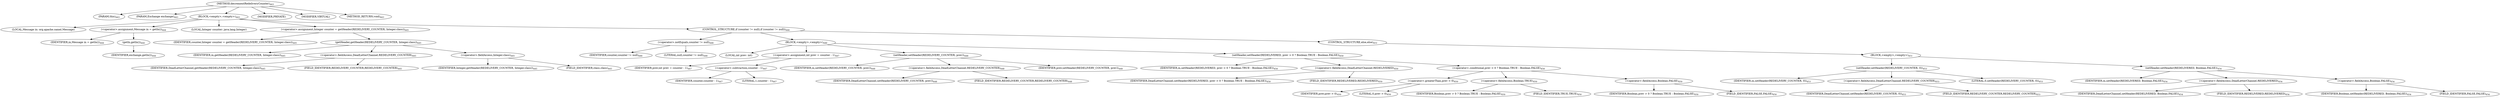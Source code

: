 digraph "decrementRedeliveryCounter" {  
"1090" [label = <(METHOD,decrementRedeliveryCounter)<SUB>443</SUB>> ]
"1091" [label = <(PARAM,this)<SUB>443</SUB>> ]
"1092" [label = <(PARAM,Exchange exchange)<SUB>443</SUB>> ]
"1093" [label = <(BLOCK,&lt;empty&gt;,&lt;empty&gt;)<SUB>443</SUB>> ]
"1094" [label = <(LOCAL,Message in: org.apache.camel.Message)> ]
"1095" [label = <(&lt;operator&gt;.assignment,Message in = getIn())<SUB>444</SUB>> ]
"1096" [label = <(IDENTIFIER,in,Message in = getIn())<SUB>444</SUB>> ]
"1097" [label = <(getIn,getIn())<SUB>444</SUB>> ]
"1098" [label = <(IDENTIFIER,exchange,getIn())<SUB>444</SUB>> ]
"1099" [label = <(LOCAL,Integer counter: java.lang.Integer)> ]
"1100" [label = <(&lt;operator&gt;.assignment,Integer counter = getHeader(REDELIVERY_COUNTER, Integer.class))<SUB>445</SUB>> ]
"1101" [label = <(IDENTIFIER,counter,Integer counter = getHeader(REDELIVERY_COUNTER, Integer.class))<SUB>445</SUB>> ]
"1102" [label = <(getHeader,getHeader(REDELIVERY_COUNTER, Integer.class))<SUB>445</SUB>> ]
"1103" [label = <(IDENTIFIER,in,getHeader(REDELIVERY_COUNTER, Integer.class))<SUB>445</SUB>> ]
"1104" [label = <(&lt;operator&gt;.fieldAccess,DeadLetterChannel.REDELIVERY_COUNTER)<SUB>445</SUB>> ]
"1105" [label = <(IDENTIFIER,DeadLetterChannel,getHeader(REDELIVERY_COUNTER, Integer.class))<SUB>445</SUB>> ]
"1106" [label = <(FIELD_IDENTIFIER,REDELIVERY_COUNTER,REDELIVERY_COUNTER)<SUB>445</SUB>> ]
"1107" [label = <(&lt;operator&gt;.fieldAccess,Integer.class)<SUB>445</SUB>> ]
"1108" [label = <(IDENTIFIER,Integer,getHeader(REDELIVERY_COUNTER, Integer.class))<SUB>445</SUB>> ]
"1109" [label = <(FIELD_IDENTIFIER,class,class)<SUB>445</SUB>> ]
"1110" [label = <(CONTROL_STRUCTURE,if (counter != null),if (counter != null))<SUB>446</SUB>> ]
"1111" [label = <(&lt;operator&gt;.notEquals,counter != null)<SUB>446</SUB>> ]
"1112" [label = <(IDENTIFIER,counter,counter != null)<SUB>446</SUB>> ]
"1113" [label = <(LITERAL,null,counter != null)<SUB>446</SUB>> ]
"1114" [label = <(BLOCK,&lt;empty&gt;,&lt;empty&gt;)<SUB>446</SUB>> ]
"1115" [label = <(LOCAL,int prev: int)> ]
"1116" [label = <(&lt;operator&gt;.assignment,int prev = counter - 1)<SUB>447</SUB>> ]
"1117" [label = <(IDENTIFIER,prev,int prev = counter - 1)<SUB>447</SUB>> ]
"1118" [label = <(&lt;operator&gt;.subtraction,counter - 1)<SUB>447</SUB>> ]
"1119" [label = <(IDENTIFIER,counter,counter - 1)<SUB>447</SUB>> ]
"1120" [label = <(LITERAL,1,counter - 1)<SUB>447</SUB>> ]
"1121" [label = <(setHeader,setHeader(REDELIVERY_COUNTER, prev))<SUB>448</SUB>> ]
"1122" [label = <(IDENTIFIER,in,setHeader(REDELIVERY_COUNTER, prev))<SUB>448</SUB>> ]
"1123" [label = <(&lt;operator&gt;.fieldAccess,DeadLetterChannel.REDELIVERY_COUNTER)<SUB>448</SUB>> ]
"1124" [label = <(IDENTIFIER,DeadLetterChannel,setHeader(REDELIVERY_COUNTER, prev))<SUB>448</SUB>> ]
"1125" [label = <(FIELD_IDENTIFIER,REDELIVERY_COUNTER,REDELIVERY_COUNTER)<SUB>448</SUB>> ]
"1126" [label = <(IDENTIFIER,prev,setHeader(REDELIVERY_COUNTER, prev))<SUB>448</SUB>> ]
"1127" [label = <(setHeader,setHeader(REDELIVERED, prev &gt; 0 ? Boolean.TRUE : Boolean.FALSE))<SUB>450</SUB>> ]
"1128" [label = <(IDENTIFIER,in,setHeader(REDELIVERED, prev &gt; 0 ? Boolean.TRUE : Boolean.FALSE))<SUB>450</SUB>> ]
"1129" [label = <(&lt;operator&gt;.fieldAccess,DeadLetterChannel.REDELIVERED)<SUB>450</SUB>> ]
"1130" [label = <(IDENTIFIER,DeadLetterChannel,setHeader(REDELIVERED, prev &gt; 0 ? Boolean.TRUE : Boolean.FALSE))<SUB>450</SUB>> ]
"1131" [label = <(FIELD_IDENTIFIER,REDELIVERED,REDELIVERED)<SUB>450</SUB>> ]
"1132" [label = <(&lt;operator&gt;.conditional,prev &gt; 0 ? Boolean.TRUE : Boolean.FALSE)<SUB>450</SUB>> ]
"1133" [label = <(&lt;operator&gt;.greaterThan,prev &gt; 0)<SUB>450</SUB>> ]
"1134" [label = <(IDENTIFIER,prev,prev &gt; 0)<SUB>450</SUB>> ]
"1135" [label = <(LITERAL,0,prev &gt; 0)<SUB>450</SUB>> ]
"1136" [label = <(&lt;operator&gt;.fieldAccess,Boolean.TRUE)<SUB>450</SUB>> ]
"1137" [label = <(IDENTIFIER,Boolean,prev &gt; 0 ? Boolean.TRUE : Boolean.FALSE)<SUB>450</SUB>> ]
"1138" [label = <(FIELD_IDENTIFIER,TRUE,TRUE)<SUB>450</SUB>> ]
"1139" [label = <(&lt;operator&gt;.fieldAccess,Boolean.FALSE)<SUB>450</SUB>> ]
"1140" [label = <(IDENTIFIER,Boolean,prev &gt; 0 ? Boolean.TRUE : Boolean.FALSE)<SUB>450</SUB>> ]
"1141" [label = <(FIELD_IDENTIFIER,FALSE,FALSE)<SUB>450</SUB>> ]
"1142" [label = <(CONTROL_STRUCTURE,else,else)<SUB>451</SUB>> ]
"1143" [label = <(BLOCK,&lt;empty&gt;,&lt;empty&gt;)<SUB>451</SUB>> ]
"1144" [label = <(setHeader,setHeader(REDELIVERY_COUNTER, 0))<SUB>453</SUB>> ]
"1145" [label = <(IDENTIFIER,in,setHeader(REDELIVERY_COUNTER, 0))<SUB>453</SUB>> ]
"1146" [label = <(&lt;operator&gt;.fieldAccess,DeadLetterChannel.REDELIVERY_COUNTER)<SUB>453</SUB>> ]
"1147" [label = <(IDENTIFIER,DeadLetterChannel,setHeader(REDELIVERY_COUNTER, 0))<SUB>453</SUB>> ]
"1148" [label = <(FIELD_IDENTIFIER,REDELIVERY_COUNTER,REDELIVERY_COUNTER)<SUB>453</SUB>> ]
"1149" [label = <(LITERAL,0,setHeader(REDELIVERY_COUNTER, 0))<SUB>453</SUB>> ]
"1150" [label = <(setHeader,setHeader(REDELIVERED, Boolean.FALSE))<SUB>454</SUB>> ]
"1151" [label = <(IDENTIFIER,in,setHeader(REDELIVERED, Boolean.FALSE))<SUB>454</SUB>> ]
"1152" [label = <(&lt;operator&gt;.fieldAccess,DeadLetterChannel.REDELIVERED)<SUB>454</SUB>> ]
"1153" [label = <(IDENTIFIER,DeadLetterChannel,setHeader(REDELIVERED, Boolean.FALSE))<SUB>454</SUB>> ]
"1154" [label = <(FIELD_IDENTIFIER,REDELIVERED,REDELIVERED)<SUB>454</SUB>> ]
"1155" [label = <(&lt;operator&gt;.fieldAccess,Boolean.FALSE)<SUB>454</SUB>> ]
"1156" [label = <(IDENTIFIER,Boolean,setHeader(REDELIVERED, Boolean.FALSE))<SUB>454</SUB>> ]
"1157" [label = <(FIELD_IDENTIFIER,FALSE,FALSE)<SUB>454</SUB>> ]
"1158" [label = <(MODIFIER,PRIVATE)> ]
"1159" [label = <(MODIFIER,VIRTUAL)> ]
"1160" [label = <(METHOD_RETURN,void)<SUB>443</SUB>> ]
  "1090" -> "1091" 
  "1090" -> "1092" 
  "1090" -> "1093" 
  "1090" -> "1158" 
  "1090" -> "1159" 
  "1090" -> "1160" 
  "1093" -> "1094" 
  "1093" -> "1095" 
  "1093" -> "1099" 
  "1093" -> "1100" 
  "1093" -> "1110" 
  "1095" -> "1096" 
  "1095" -> "1097" 
  "1097" -> "1098" 
  "1100" -> "1101" 
  "1100" -> "1102" 
  "1102" -> "1103" 
  "1102" -> "1104" 
  "1102" -> "1107" 
  "1104" -> "1105" 
  "1104" -> "1106" 
  "1107" -> "1108" 
  "1107" -> "1109" 
  "1110" -> "1111" 
  "1110" -> "1114" 
  "1110" -> "1142" 
  "1111" -> "1112" 
  "1111" -> "1113" 
  "1114" -> "1115" 
  "1114" -> "1116" 
  "1114" -> "1121" 
  "1114" -> "1127" 
  "1116" -> "1117" 
  "1116" -> "1118" 
  "1118" -> "1119" 
  "1118" -> "1120" 
  "1121" -> "1122" 
  "1121" -> "1123" 
  "1121" -> "1126" 
  "1123" -> "1124" 
  "1123" -> "1125" 
  "1127" -> "1128" 
  "1127" -> "1129" 
  "1127" -> "1132" 
  "1129" -> "1130" 
  "1129" -> "1131" 
  "1132" -> "1133" 
  "1132" -> "1136" 
  "1132" -> "1139" 
  "1133" -> "1134" 
  "1133" -> "1135" 
  "1136" -> "1137" 
  "1136" -> "1138" 
  "1139" -> "1140" 
  "1139" -> "1141" 
  "1142" -> "1143" 
  "1143" -> "1144" 
  "1143" -> "1150" 
  "1144" -> "1145" 
  "1144" -> "1146" 
  "1144" -> "1149" 
  "1146" -> "1147" 
  "1146" -> "1148" 
  "1150" -> "1151" 
  "1150" -> "1152" 
  "1150" -> "1155" 
  "1152" -> "1153" 
  "1152" -> "1154" 
  "1155" -> "1156" 
  "1155" -> "1157" 
}
